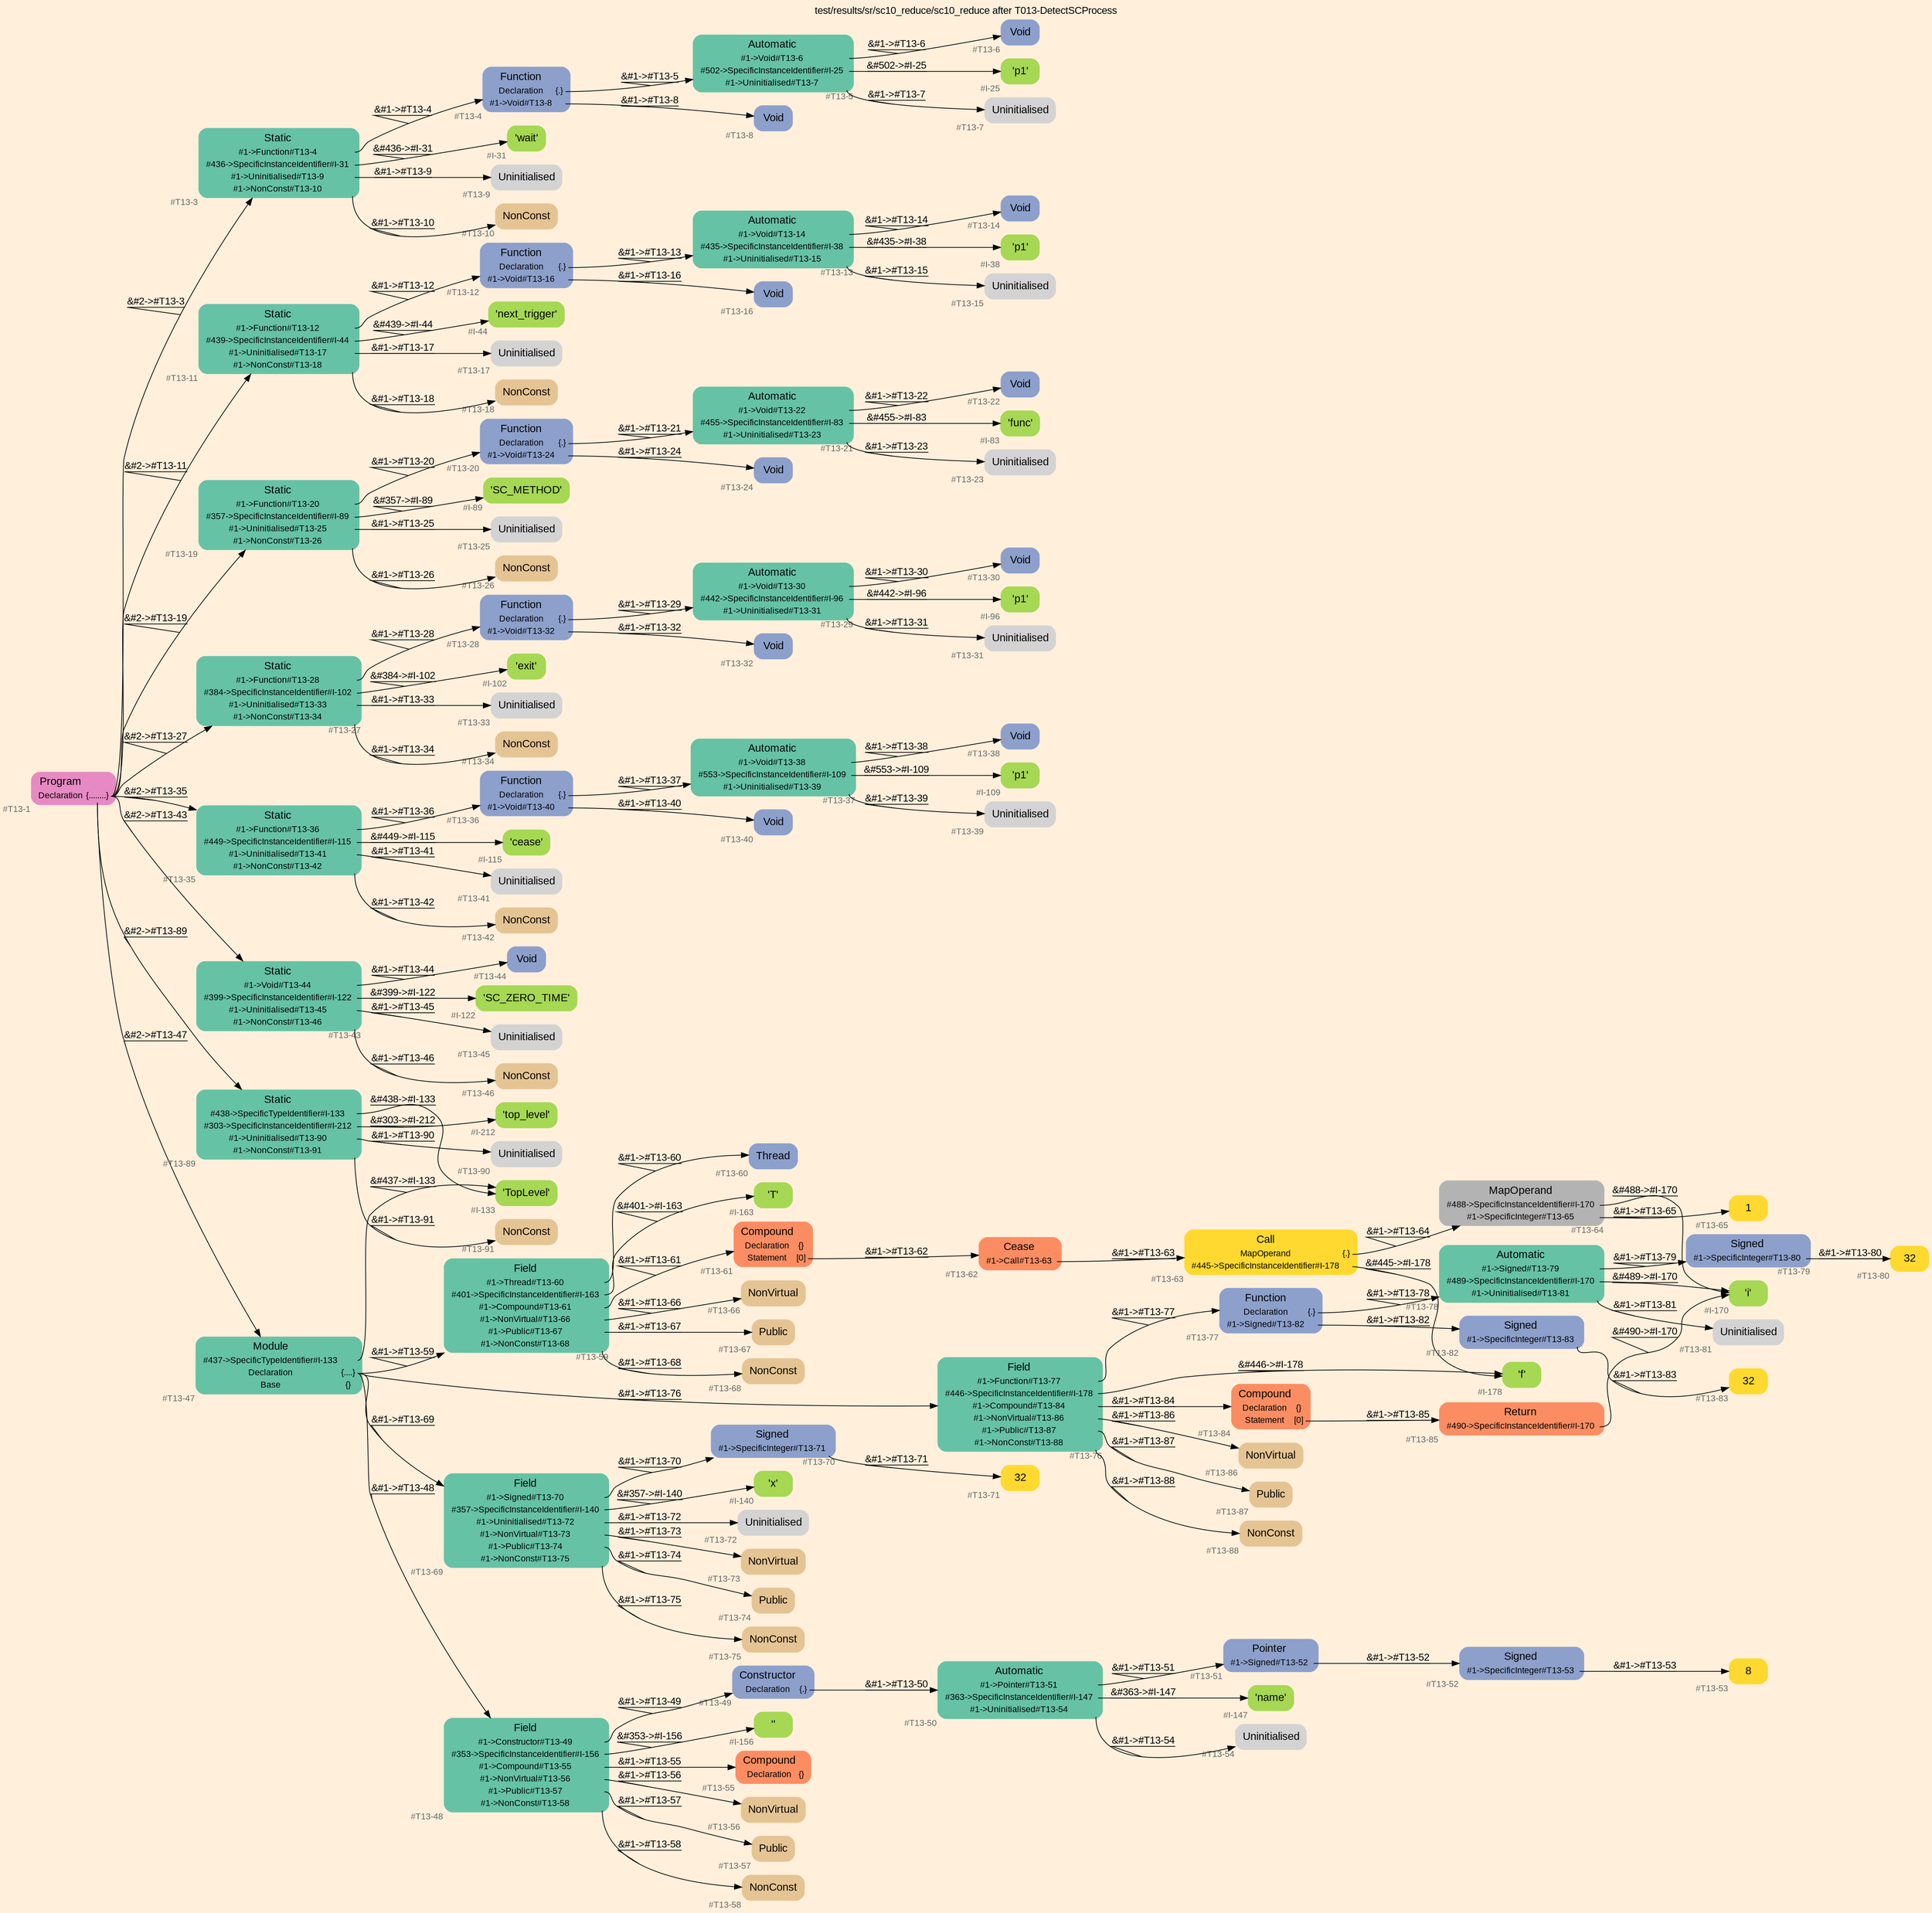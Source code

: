 digraph "test/results/sr/sc10_reduce/sc10_reduce after T013-DetectSCProcess" {
label = "test/results/sr/sc10_reduce/sc10_reduce after T013-DetectSCProcess"
labelloc = t
graph [
    rankdir = "LR"
    ranksep = 0.3
    bgcolor = antiquewhite1
    color = black
    fontcolor = black
    fontname = "Arial"
];
node [
    fontname = "Arial"
];
edge [
    fontname = "Arial"
];

// -------------------- node figure --------------------
// -------- block #T13-1 ----------
"#T13-1" [
    fillcolor = "/set28/4"
    xlabel = "#T13-1"
    fontsize = "12"
    fontcolor = grey40
    shape = "plaintext"
    label = <<TABLE BORDER="0" CELLBORDER="0" CELLSPACING="0">
     <TR><TD><FONT COLOR="black" POINT-SIZE="15">Program</FONT></TD></TR>
     <TR><TD><FONT COLOR="black" POINT-SIZE="12">Declaration</FONT></TD><TD PORT="port0"><FONT COLOR="black" POINT-SIZE="12">{........}</FONT></TD></TR>
    </TABLE>>
    style = "rounded,filled"
];

// -------- block #T13-3 ----------
"#T13-3" [
    fillcolor = "/set28/1"
    xlabel = "#T13-3"
    fontsize = "12"
    fontcolor = grey40
    shape = "plaintext"
    label = <<TABLE BORDER="0" CELLBORDER="0" CELLSPACING="0">
     <TR><TD><FONT COLOR="black" POINT-SIZE="15">Static</FONT></TD></TR>
     <TR><TD><FONT COLOR="black" POINT-SIZE="12">#1-&gt;Function#T13-4</FONT></TD><TD PORT="port0"></TD></TR>
     <TR><TD><FONT COLOR="black" POINT-SIZE="12">#436-&gt;SpecificInstanceIdentifier#I-31</FONT></TD><TD PORT="port1"></TD></TR>
     <TR><TD><FONT COLOR="black" POINT-SIZE="12">#1-&gt;Uninitialised#T13-9</FONT></TD><TD PORT="port2"></TD></TR>
     <TR><TD><FONT COLOR="black" POINT-SIZE="12">#1-&gt;NonConst#T13-10</FONT></TD><TD PORT="port3"></TD></TR>
    </TABLE>>
    style = "rounded,filled"
];

// -------- block #T13-4 ----------
"#T13-4" [
    fillcolor = "/set28/3"
    xlabel = "#T13-4"
    fontsize = "12"
    fontcolor = grey40
    shape = "plaintext"
    label = <<TABLE BORDER="0" CELLBORDER="0" CELLSPACING="0">
     <TR><TD><FONT COLOR="black" POINT-SIZE="15">Function</FONT></TD></TR>
     <TR><TD><FONT COLOR="black" POINT-SIZE="12">Declaration</FONT></TD><TD PORT="port0"><FONT COLOR="black" POINT-SIZE="12">{.}</FONT></TD></TR>
     <TR><TD><FONT COLOR="black" POINT-SIZE="12">#1-&gt;Void#T13-8</FONT></TD><TD PORT="port1"></TD></TR>
    </TABLE>>
    style = "rounded,filled"
];

// -------- block #T13-5 ----------
"#T13-5" [
    fillcolor = "/set28/1"
    xlabel = "#T13-5"
    fontsize = "12"
    fontcolor = grey40
    shape = "plaintext"
    label = <<TABLE BORDER="0" CELLBORDER="0" CELLSPACING="0">
     <TR><TD><FONT COLOR="black" POINT-SIZE="15">Automatic</FONT></TD></TR>
     <TR><TD><FONT COLOR="black" POINT-SIZE="12">#1-&gt;Void#T13-6</FONT></TD><TD PORT="port0"></TD></TR>
     <TR><TD><FONT COLOR="black" POINT-SIZE="12">#502-&gt;SpecificInstanceIdentifier#I-25</FONT></TD><TD PORT="port1"></TD></TR>
     <TR><TD><FONT COLOR="black" POINT-SIZE="12">#1-&gt;Uninitialised#T13-7</FONT></TD><TD PORT="port2"></TD></TR>
    </TABLE>>
    style = "rounded,filled"
];

// -------- block #T13-6 ----------
"#T13-6" [
    fillcolor = "/set28/3"
    xlabel = "#T13-6"
    fontsize = "12"
    fontcolor = grey40
    shape = "plaintext"
    label = <<TABLE BORDER="0" CELLBORDER="0" CELLSPACING="0">
     <TR><TD><FONT COLOR="black" POINT-SIZE="15">Void</FONT></TD></TR>
    </TABLE>>
    style = "rounded,filled"
];

// -------- block #I-25 ----------
"#I-25" [
    fillcolor = "/set28/5"
    xlabel = "#I-25"
    fontsize = "12"
    fontcolor = grey40
    shape = "plaintext"
    label = <<TABLE BORDER="0" CELLBORDER="0" CELLSPACING="0">
     <TR><TD><FONT COLOR="black" POINT-SIZE="15">'p1'</FONT></TD></TR>
    </TABLE>>
    style = "rounded,filled"
];

// -------- block #T13-7 ----------
"#T13-7" [
    xlabel = "#T13-7"
    fontsize = "12"
    fontcolor = grey40
    shape = "plaintext"
    label = <<TABLE BORDER="0" CELLBORDER="0" CELLSPACING="0">
     <TR><TD><FONT COLOR="black" POINT-SIZE="15">Uninitialised</FONT></TD></TR>
    </TABLE>>
    style = "rounded,filled"
];

// -------- block #T13-8 ----------
"#T13-8" [
    fillcolor = "/set28/3"
    xlabel = "#T13-8"
    fontsize = "12"
    fontcolor = grey40
    shape = "plaintext"
    label = <<TABLE BORDER="0" CELLBORDER="0" CELLSPACING="0">
     <TR><TD><FONT COLOR="black" POINT-SIZE="15">Void</FONT></TD></TR>
    </TABLE>>
    style = "rounded,filled"
];

// -------- block #I-31 ----------
"#I-31" [
    fillcolor = "/set28/5"
    xlabel = "#I-31"
    fontsize = "12"
    fontcolor = grey40
    shape = "plaintext"
    label = <<TABLE BORDER="0" CELLBORDER="0" CELLSPACING="0">
     <TR><TD><FONT COLOR="black" POINT-SIZE="15">'wait'</FONT></TD></TR>
    </TABLE>>
    style = "rounded,filled"
];

// -------- block #T13-9 ----------
"#T13-9" [
    xlabel = "#T13-9"
    fontsize = "12"
    fontcolor = grey40
    shape = "plaintext"
    label = <<TABLE BORDER="0" CELLBORDER="0" CELLSPACING="0">
     <TR><TD><FONT COLOR="black" POINT-SIZE="15">Uninitialised</FONT></TD></TR>
    </TABLE>>
    style = "rounded,filled"
];

// -------- block #T13-10 ----------
"#T13-10" [
    fillcolor = "/set28/7"
    xlabel = "#T13-10"
    fontsize = "12"
    fontcolor = grey40
    shape = "plaintext"
    label = <<TABLE BORDER="0" CELLBORDER="0" CELLSPACING="0">
     <TR><TD><FONT COLOR="black" POINT-SIZE="15">NonConst</FONT></TD></TR>
    </TABLE>>
    style = "rounded,filled"
];

// -------- block #T13-11 ----------
"#T13-11" [
    fillcolor = "/set28/1"
    xlabel = "#T13-11"
    fontsize = "12"
    fontcolor = grey40
    shape = "plaintext"
    label = <<TABLE BORDER="0" CELLBORDER="0" CELLSPACING="0">
     <TR><TD><FONT COLOR="black" POINT-SIZE="15">Static</FONT></TD></TR>
     <TR><TD><FONT COLOR="black" POINT-SIZE="12">#1-&gt;Function#T13-12</FONT></TD><TD PORT="port0"></TD></TR>
     <TR><TD><FONT COLOR="black" POINT-SIZE="12">#439-&gt;SpecificInstanceIdentifier#I-44</FONT></TD><TD PORT="port1"></TD></TR>
     <TR><TD><FONT COLOR="black" POINT-SIZE="12">#1-&gt;Uninitialised#T13-17</FONT></TD><TD PORT="port2"></TD></TR>
     <TR><TD><FONT COLOR="black" POINT-SIZE="12">#1-&gt;NonConst#T13-18</FONT></TD><TD PORT="port3"></TD></TR>
    </TABLE>>
    style = "rounded,filled"
];

// -------- block #T13-12 ----------
"#T13-12" [
    fillcolor = "/set28/3"
    xlabel = "#T13-12"
    fontsize = "12"
    fontcolor = grey40
    shape = "plaintext"
    label = <<TABLE BORDER="0" CELLBORDER="0" CELLSPACING="0">
     <TR><TD><FONT COLOR="black" POINT-SIZE="15">Function</FONT></TD></TR>
     <TR><TD><FONT COLOR="black" POINT-SIZE="12">Declaration</FONT></TD><TD PORT="port0"><FONT COLOR="black" POINT-SIZE="12">{.}</FONT></TD></TR>
     <TR><TD><FONT COLOR="black" POINT-SIZE="12">#1-&gt;Void#T13-16</FONT></TD><TD PORT="port1"></TD></TR>
    </TABLE>>
    style = "rounded,filled"
];

// -------- block #T13-13 ----------
"#T13-13" [
    fillcolor = "/set28/1"
    xlabel = "#T13-13"
    fontsize = "12"
    fontcolor = grey40
    shape = "plaintext"
    label = <<TABLE BORDER="0" CELLBORDER="0" CELLSPACING="0">
     <TR><TD><FONT COLOR="black" POINT-SIZE="15">Automatic</FONT></TD></TR>
     <TR><TD><FONT COLOR="black" POINT-SIZE="12">#1-&gt;Void#T13-14</FONT></TD><TD PORT="port0"></TD></TR>
     <TR><TD><FONT COLOR="black" POINT-SIZE="12">#435-&gt;SpecificInstanceIdentifier#I-38</FONT></TD><TD PORT="port1"></TD></TR>
     <TR><TD><FONT COLOR="black" POINT-SIZE="12">#1-&gt;Uninitialised#T13-15</FONT></TD><TD PORT="port2"></TD></TR>
    </TABLE>>
    style = "rounded,filled"
];

// -------- block #T13-14 ----------
"#T13-14" [
    fillcolor = "/set28/3"
    xlabel = "#T13-14"
    fontsize = "12"
    fontcolor = grey40
    shape = "plaintext"
    label = <<TABLE BORDER="0" CELLBORDER="0" CELLSPACING="0">
     <TR><TD><FONT COLOR="black" POINT-SIZE="15">Void</FONT></TD></TR>
    </TABLE>>
    style = "rounded,filled"
];

// -------- block #I-38 ----------
"#I-38" [
    fillcolor = "/set28/5"
    xlabel = "#I-38"
    fontsize = "12"
    fontcolor = grey40
    shape = "plaintext"
    label = <<TABLE BORDER="0" CELLBORDER="0" CELLSPACING="0">
     <TR><TD><FONT COLOR="black" POINT-SIZE="15">'p1'</FONT></TD></TR>
    </TABLE>>
    style = "rounded,filled"
];

// -------- block #T13-15 ----------
"#T13-15" [
    xlabel = "#T13-15"
    fontsize = "12"
    fontcolor = grey40
    shape = "plaintext"
    label = <<TABLE BORDER="0" CELLBORDER="0" CELLSPACING="0">
     <TR><TD><FONT COLOR="black" POINT-SIZE="15">Uninitialised</FONT></TD></TR>
    </TABLE>>
    style = "rounded,filled"
];

// -------- block #T13-16 ----------
"#T13-16" [
    fillcolor = "/set28/3"
    xlabel = "#T13-16"
    fontsize = "12"
    fontcolor = grey40
    shape = "plaintext"
    label = <<TABLE BORDER="0" CELLBORDER="0" CELLSPACING="0">
     <TR><TD><FONT COLOR="black" POINT-SIZE="15">Void</FONT></TD></TR>
    </TABLE>>
    style = "rounded,filled"
];

// -------- block #I-44 ----------
"#I-44" [
    fillcolor = "/set28/5"
    xlabel = "#I-44"
    fontsize = "12"
    fontcolor = grey40
    shape = "plaintext"
    label = <<TABLE BORDER="0" CELLBORDER="0" CELLSPACING="0">
     <TR><TD><FONT COLOR="black" POINT-SIZE="15">'next_trigger'</FONT></TD></TR>
    </TABLE>>
    style = "rounded,filled"
];

// -------- block #T13-17 ----------
"#T13-17" [
    xlabel = "#T13-17"
    fontsize = "12"
    fontcolor = grey40
    shape = "plaintext"
    label = <<TABLE BORDER="0" CELLBORDER="0" CELLSPACING="0">
     <TR><TD><FONT COLOR="black" POINT-SIZE="15">Uninitialised</FONT></TD></TR>
    </TABLE>>
    style = "rounded,filled"
];

// -------- block #T13-18 ----------
"#T13-18" [
    fillcolor = "/set28/7"
    xlabel = "#T13-18"
    fontsize = "12"
    fontcolor = grey40
    shape = "plaintext"
    label = <<TABLE BORDER="0" CELLBORDER="0" CELLSPACING="0">
     <TR><TD><FONT COLOR="black" POINT-SIZE="15">NonConst</FONT></TD></TR>
    </TABLE>>
    style = "rounded,filled"
];

// -------- block #T13-19 ----------
"#T13-19" [
    fillcolor = "/set28/1"
    xlabel = "#T13-19"
    fontsize = "12"
    fontcolor = grey40
    shape = "plaintext"
    label = <<TABLE BORDER="0" CELLBORDER="0" CELLSPACING="0">
     <TR><TD><FONT COLOR="black" POINT-SIZE="15">Static</FONT></TD></TR>
     <TR><TD><FONT COLOR="black" POINT-SIZE="12">#1-&gt;Function#T13-20</FONT></TD><TD PORT="port0"></TD></TR>
     <TR><TD><FONT COLOR="black" POINT-SIZE="12">#357-&gt;SpecificInstanceIdentifier#I-89</FONT></TD><TD PORT="port1"></TD></TR>
     <TR><TD><FONT COLOR="black" POINT-SIZE="12">#1-&gt;Uninitialised#T13-25</FONT></TD><TD PORT="port2"></TD></TR>
     <TR><TD><FONT COLOR="black" POINT-SIZE="12">#1-&gt;NonConst#T13-26</FONT></TD><TD PORT="port3"></TD></TR>
    </TABLE>>
    style = "rounded,filled"
];

// -------- block #T13-20 ----------
"#T13-20" [
    fillcolor = "/set28/3"
    xlabel = "#T13-20"
    fontsize = "12"
    fontcolor = grey40
    shape = "plaintext"
    label = <<TABLE BORDER="0" CELLBORDER="0" CELLSPACING="0">
     <TR><TD><FONT COLOR="black" POINT-SIZE="15">Function</FONT></TD></TR>
     <TR><TD><FONT COLOR="black" POINT-SIZE="12">Declaration</FONT></TD><TD PORT="port0"><FONT COLOR="black" POINT-SIZE="12">{.}</FONT></TD></TR>
     <TR><TD><FONT COLOR="black" POINT-SIZE="12">#1-&gt;Void#T13-24</FONT></TD><TD PORT="port1"></TD></TR>
    </TABLE>>
    style = "rounded,filled"
];

// -------- block #T13-21 ----------
"#T13-21" [
    fillcolor = "/set28/1"
    xlabel = "#T13-21"
    fontsize = "12"
    fontcolor = grey40
    shape = "plaintext"
    label = <<TABLE BORDER="0" CELLBORDER="0" CELLSPACING="0">
     <TR><TD><FONT COLOR="black" POINT-SIZE="15">Automatic</FONT></TD></TR>
     <TR><TD><FONT COLOR="black" POINT-SIZE="12">#1-&gt;Void#T13-22</FONT></TD><TD PORT="port0"></TD></TR>
     <TR><TD><FONT COLOR="black" POINT-SIZE="12">#455-&gt;SpecificInstanceIdentifier#I-83</FONT></TD><TD PORT="port1"></TD></TR>
     <TR><TD><FONT COLOR="black" POINT-SIZE="12">#1-&gt;Uninitialised#T13-23</FONT></TD><TD PORT="port2"></TD></TR>
    </TABLE>>
    style = "rounded,filled"
];

// -------- block #T13-22 ----------
"#T13-22" [
    fillcolor = "/set28/3"
    xlabel = "#T13-22"
    fontsize = "12"
    fontcolor = grey40
    shape = "plaintext"
    label = <<TABLE BORDER="0" CELLBORDER="0" CELLSPACING="0">
     <TR><TD><FONT COLOR="black" POINT-SIZE="15">Void</FONT></TD></TR>
    </TABLE>>
    style = "rounded,filled"
];

// -------- block #I-83 ----------
"#I-83" [
    fillcolor = "/set28/5"
    xlabel = "#I-83"
    fontsize = "12"
    fontcolor = grey40
    shape = "plaintext"
    label = <<TABLE BORDER="0" CELLBORDER="0" CELLSPACING="0">
     <TR><TD><FONT COLOR="black" POINT-SIZE="15">'func'</FONT></TD></TR>
    </TABLE>>
    style = "rounded,filled"
];

// -------- block #T13-23 ----------
"#T13-23" [
    xlabel = "#T13-23"
    fontsize = "12"
    fontcolor = grey40
    shape = "plaintext"
    label = <<TABLE BORDER="0" CELLBORDER="0" CELLSPACING="0">
     <TR><TD><FONT COLOR="black" POINT-SIZE="15">Uninitialised</FONT></TD></TR>
    </TABLE>>
    style = "rounded,filled"
];

// -------- block #T13-24 ----------
"#T13-24" [
    fillcolor = "/set28/3"
    xlabel = "#T13-24"
    fontsize = "12"
    fontcolor = grey40
    shape = "plaintext"
    label = <<TABLE BORDER="0" CELLBORDER="0" CELLSPACING="0">
     <TR><TD><FONT COLOR="black" POINT-SIZE="15">Void</FONT></TD></TR>
    </TABLE>>
    style = "rounded,filled"
];

// -------- block #I-89 ----------
"#I-89" [
    fillcolor = "/set28/5"
    xlabel = "#I-89"
    fontsize = "12"
    fontcolor = grey40
    shape = "plaintext"
    label = <<TABLE BORDER="0" CELLBORDER="0" CELLSPACING="0">
     <TR><TD><FONT COLOR="black" POINT-SIZE="15">'SC_METHOD'</FONT></TD></TR>
    </TABLE>>
    style = "rounded,filled"
];

// -------- block #T13-25 ----------
"#T13-25" [
    xlabel = "#T13-25"
    fontsize = "12"
    fontcolor = grey40
    shape = "plaintext"
    label = <<TABLE BORDER="0" CELLBORDER="0" CELLSPACING="0">
     <TR><TD><FONT COLOR="black" POINT-SIZE="15">Uninitialised</FONT></TD></TR>
    </TABLE>>
    style = "rounded,filled"
];

// -------- block #T13-26 ----------
"#T13-26" [
    fillcolor = "/set28/7"
    xlabel = "#T13-26"
    fontsize = "12"
    fontcolor = grey40
    shape = "plaintext"
    label = <<TABLE BORDER="0" CELLBORDER="0" CELLSPACING="0">
     <TR><TD><FONT COLOR="black" POINT-SIZE="15">NonConst</FONT></TD></TR>
    </TABLE>>
    style = "rounded,filled"
];

// -------- block #T13-27 ----------
"#T13-27" [
    fillcolor = "/set28/1"
    xlabel = "#T13-27"
    fontsize = "12"
    fontcolor = grey40
    shape = "plaintext"
    label = <<TABLE BORDER="0" CELLBORDER="0" CELLSPACING="0">
     <TR><TD><FONT COLOR="black" POINT-SIZE="15">Static</FONT></TD></TR>
     <TR><TD><FONT COLOR="black" POINT-SIZE="12">#1-&gt;Function#T13-28</FONT></TD><TD PORT="port0"></TD></TR>
     <TR><TD><FONT COLOR="black" POINT-SIZE="12">#384-&gt;SpecificInstanceIdentifier#I-102</FONT></TD><TD PORT="port1"></TD></TR>
     <TR><TD><FONT COLOR="black" POINT-SIZE="12">#1-&gt;Uninitialised#T13-33</FONT></TD><TD PORT="port2"></TD></TR>
     <TR><TD><FONT COLOR="black" POINT-SIZE="12">#1-&gt;NonConst#T13-34</FONT></TD><TD PORT="port3"></TD></TR>
    </TABLE>>
    style = "rounded,filled"
];

// -------- block #T13-28 ----------
"#T13-28" [
    fillcolor = "/set28/3"
    xlabel = "#T13-28"
    fontsize = "12"
    fontcolor = grey40
    shape = "plaintext"
    label = <<TABLE BORDER="0" CELLBORDER="0" CELLSPACING="0">
     <TR><TD><FONT COLOR="black" POINT-SIZE="15">Function</FONT></TD></TR>
     <TR><TD><FONT COLOR="black" POINT-SIZE="12">Declaration</FONT></TD><TD PORT="port0"><FONT COLOR="black" POINT-SIZE="12">{.}</FONT></TD></TR>
     <TR><TD><FONT COLOR="black" POINT-SIZE="12">#1-&gt;Void#T13-32</FONT></TD><TD PORT="port1"></TD></TR>
    </TABLE>>
    style = "rounded,filled"
];

// -------- block #T13-29 ----------
"#T13-29" [
    fillcolor = "/set28/1"
    xlabel = "#T13-29"
    fontsize = "12"
    fontcolor = grey40
    shape = "plaintext"
    label = <<TABLE BORDER="0" CELLBORDER="0" CELLSPACING="0">
     <TR><TD><FONT COLOR="black" POINT-SIZE="15">Automatic</FONT></TD></TR>
     <TR><TD><FONT COLOR="black" POINT-SIZE="12">#1-&gt;Void#T13-30</FONT></TD><TD PORT="port0"></TD></TR>
     <TR><TD><FONT COLOR="black" POINT-SIZE="12">#442-&gt;SpecificInstanceIdentifier#I-96</FONT></TD><TD PORT="port1"></TD></TR>
     <TR><TD><FONT COLOR="black" POINT-SIZE="12">#1-&gt;Uninitialised#T13-31</FONT></TD><TD PORT="port2"></TD></TR>
    </TABLE>>
    style = "rounded,filled"
];

// -------- block #T13-30 ----------
"#T13-30" [
    fillcolor = "/set28/3"
    xlabel = "#T13-30"
    fontsize = "12"
    fontcolor = grey40
    shape = "plaintext"
    label = <<TABLE BORDER="0" CELLBORDER="0" CELLSPACING="0">
     <TR><TD><FONT COLOR="black" POINT-SIZE="15">Void</FONT></TD></TR>
    </TABLE>>
    style = "rounded,filled"
];

// -------- block #I-96 ----------
"#I-96" [
    fillcolor = "/set28/5"
    xlabel = "#I-96"
    fontsize = "12"
    fontcolor = grey40
    shape = "plaintext"
    label = <<TABLE BORDER="0" CELLBORDER="0" CELLSPACING="0">
     <TR><TD><FONT COLOR="black" POINT-SIZE="15">'p1'</FONT></TD></TR>
    </TABLE>>
    style = "rounded,filled"
];

// -------- block #T13-31 ----------
"#T13-31" [
    xlabel = "#T13-31"
    fontsize = "12"
    fontcolor = grey40
    shape = "plaintext"
    label = <<TABLE BORDER="0" CELLBORDER="0" CELLSPACING="0">
     <TR><TD><FONT COLOR="black" POINT-SIZE="15">Uninitialised</FONT></TD></TR>
    </TABLE>>
    style = "rounded,filled"
];

// -------- block #T13-32 ----------
"#T13-32" [
    fillcolor = "/set28/3"
    xlabel = "#T13-32"
    fontsize = "12"
    fontcolor = grey40
    shape = "plaintext"
    label = <<TABLE BORDER="0" CELLBORDER="0" CELLSPACING="0">
     <TR><TD><FONT COLOR="black" POINT-SIZE="15">Void</FONT></TD></TR>
    </TABLE>>
    style = "rounded,filled"
];

// -------- block #I-102 ----------
"#I-102" [
    fillcolor = "/set28/5"
    xlabel = "#I-102"
    fontsize = "12"
    fontcolor = grey40
    shape = "plaintext"
    label = <<TABLE BORDER="0" CELLBORDER="0" CELLSPACING="0">
     <TR><TD><FONT COLOR="black" POINT-SIZE="15">'exit'</FONT></TD></TR>
    </TABLE>>
    style = "rounded,filled"
];

// -------- block #T13-33 ----------
"#T13-33" [
    xlabel = "#T13-33"
    fontsize = "12"
    fontcolor = grey40
    shape = "plaintext"
    label = <<TABLE BORDER="0" CELLBORDER="0" CELLSPACING="0">
     <TR><TD><FONT COLOR="black" POINT-SIZE="15">Uninitialised</FONT></TD></TR>
    </TABLE>>
    style = "rounded,filled"
];

// -------- block #T13-34 ----------
"#T13-34" [
    fillcolor = "/set28/7"
    xlabel = "#T13-34"
    fontsize = "12"
    fontcolor = grey40
    shape = "plaintext"
    label = <<TABLE BORDER="0" CELLBORDER="0" CELLSPACING="0">
     <TR><TD><FONT COLOR="black" POINT-SIZE="15">NonConst</FONT></TD></TR>
    </TABLE>>
    style = "rounded,filled"
];

// -------- block #T13-35 ----------
"#T13-35" [
    fillcolor = "/set28/1"
    xlabel = "#T13-35"
    fontsize = "12"
    fontcolor = grey40
    shape = "plaintext"
    label = <<TABLE BORDER="0" CELLBORDER="0" CELLSPACING="0">
     <TR><TD><FONT COLOR="black" POINT-SIZE="15">Static</FONT></TD></TR>
     <TR><TD><FONT COLOR="black" POINT-SIZE="12">#1-&gt;Function#T13-36</FONT></TD><TD PORT="port0"></TD></TR>
     <TR><TD><FONT COLOR="black" POINT-SIZE="12">#449-&gt;SpecificInstanceIdentifier#I-115</FONT></TD><TD PORT="port1"></TD></TR>
     <TR><TD><FONT COLOR="black" POINT-SIZE="12">#1-&gt;Uninitialised#T13-41</FONT></TD><TD PORT="port2"></TD></TR>
     <TR><TD><FONT COLOR="black" POINT-SIZE="12">#1-&gt;NonConst#T13-42</FONT></TD><TD PORT="port3"></TD></TR>
    </TABLE>>
    style = "rounded,filled"
];

// -------- block #T13-36 ----------
"#T13-36" [
    fillcolor = "/set28/3"
    xlabel = "#T13-36"
    fontsize = "12"
    fontcolor = grey40
    shape = "plaintext"
    label = <<TABLE BORDER="0" CELLBORDER="0" CELLSPACING="0">
     <TR><TD><FONT COLOR="black" POINT-SIZE="15">Function</FONT></TD></TR>
     <TR><TD><FONT COLOR="black" POINT-SIZE="12">Declaration</FONT></TD><TD PORT="port0"><FONT COLOR="black" POINT-SIZE="12">{.}</FONT></TD></TR>
     <TR><TD><FONT COLOR="black" POINT-SIZE="12">#1-&gt;Void#T13-40</FONT></TD><TD PORT="port1"></TD></TR>
    </TABLE>>
    style = "rounded,filled"
];

// -------- block #T13-37 ----------
"#T13-37" [
    fillcolor = "/set28/1"
    xlabel = "#T13-37"
    fontsize = "12"
    fontcolor = grey40
    shape = "plaintext"
    label = <<TABLE BORDER="0" CELLBORDER="0" CELLSPACING="0">
     <TR><TD><FONT COLOR="black" POINT-SIZE="15">Automatic</FONT></TD></TR>
     <TR><TD><FONT COLOR="black" POINT-SIZE="12">#1-&gt;Void#T13-38</FONT></TD><TD PORT="port0"></TD></TR>
     <TR><TD><FONT COLOR="black" POINT-SIZE="12">#553-&gt;SpecificInstanceIdentifier#I-109</FONT></TD><TD PORT="port1"></TD></TR>
     <TR><TD><FONT COLOR="black" POINT-SIZE="12">#1-&gt;Uninitialised#T13-39</FONT></TD><TD PORT="port2"></TD></TR>
    </TABLE>>
    style = "rounded,filled"
];

// -------- block #T13-38 ----------
"#T13-38" [
    fillcolor = "/set28/3"
    xlabel = "#T13-38"
    fontsize = "12"
    fontcolor = grey40
    shape = "plaintext"
    label = <<TABLE BORDER="0" CELLBORDER="0" CELLSPACING="0">
     <TR><TD><FONT COLOR="black" POINT-SIZE="15">Void</FONT></TD></TR>
    </TABLE>>
    style = "rounded,filled"
];

// -------- block #I-109 ----------
"#I-109" [
    fillcolor = "/set28/5"
    xlabel = "#I-109"
    fontsize = "12"
    fontcolor = grey40
    shape = "plaintext"
    label = <<TABLE BORDER="0" CELLBORDER="0" CELLSPACING="0">
     <TR><TD><FONT COLOR="black" POINT-SIZE="15">'p1'</FONT></TD></TR>
    </TABLE>>
    style = "rounded,filled"
];

// -------- block #T13-39 ----------
"#T13-39" [
    xlabel = "#T13-39"
    fontsize = "12"
    fontcolor = grey40
    shape = "plaintext"
    label = <<TABLE BORDER="0" CELLBORDER="0" CELLSPACING="0">
     <TR><TD><FONT COLOR="black" POINT-SIZE="15">Uninitialised</FONT></TD></TR>
    </TABLE>>
    style = "rounded,filled"
];

// -------- block #T13-40 ----------
"#T13-40" [
    fillcolor = "/set28/3"
    xlabel = "#T13-40"
    fontsize = "12"
    fontcolor = grey40
    shape = "plaintext"
    label = <<TABLE BORDER="0" CELLBORDER="0" CELLSPACING="0">
     <TR><TD><FONT COLOR="black" POINT-SIZE="15">Void</FONT></TD></TR>
    </TABLE>>
    style = "rounded,filled"
];

// -------- block #I-115 ----------
"#I-115" [
    fillcolor = "/set28/5"
    xlabel = "#I-115"
    fontsize = "12"
    fontcolor = grey40
    shape = "plaintext"
    label = <<TABLE BORDER="0" CELLBORDER="0" CELLSPACING="0">
     <TR><TD><FONT COLOR="black" POINT-SIZE="15">'cease'</FONT></TD></TR>
    </TABLE>>
    style = "rounded,filled"
];

// -------- block #T13-41 ----------
"#T13-41" [
    xlabel = "#T13-41"
    fontsize = "12"
    fontcolor = grey40
    shape = "plaintext"
    label = <<TABLE BORDER="0" CELLBORDER="0" CELLSPACING="0">
     <TR><TD><FONT COLOR="black" POINT-SIZE="15">Uninitialised</FONT></TD></TR>
    </TABLE>>
    style = "rounded,filled"
];

// -------- block #T13-42 ----------
"#T13-42" [
    fillcolor = "/set28/7"
    xlabel = "#T13-42"
    fontsize = "12"
    fontcolor = grey40
    shape = "plaintext"
    label = <<TABLE BORDER="0" CELLBORDER="0" CELLSPACING="0">
     <TR><TD><FONT COLOR="black" POINT-SIZE="15">NonConst</FONT></TD></TR>
    </TABLE>>
    style = "rounded,filled"
];

// -------- block #T13-43 ----------
"#T13-43" [
    fillcolor = "/set28/1"
    xlabel = "#T13-43"
    fontsize = "12"
    fontcolor = grey40
    shape = "plaintext"
    label = <<TABLE BORDER="0" CELLBORDER="0" CELLSPACING="0">
     <TR><TD><FONT COLOR="black" POINT-SIZE="15">Static</FONT></TD></TR>
     <TR><TD><FONT COLOR="black" POINT-SIZE="12">#1-&gt;Void#T13-44</FONT></TD><TD PORT="port0"></TD></TR>
     <TR><TD><FONT COLOR="black" POINT-SIZE="12">#399-&gt;SpecificInstanceIdentifier#I-122</FONT></TD><TD PORT="port1"></TD></TR>
     <TR><TD><FONT COLOR="black" POINT-SIZE="12">#1-&gt;Uninitialised#T13-45</FONT></TD><TD PORT="port2"></TD></TR>
     <TR><TD><FONT COLOR="black" POINT-SIZE="12">#1-&gt;NonConst#T13-46</FONT></TD><TD PORT="port3"></TD></TR>
    </TABLE>>
    style = "rounded,filled"
];

// -------- block #T13-44 ----------
"#T13-44" [
    fillcolor = "/set28/3"
    xlabel = "#T13-44"
    fontsize = "12"
    fontcolor = grey40
    shape = "plaintext"
    label = <<TABLE BORDER="0" CELLBORDER="0" CELLSPACING="0">
     <TR><TD><FONT COLOR="black" POINT-SIZE="15">Void</FONT></TD></TR>
    </TABLE>>
    style = "rounded,filled"
];

// -------- block #I-122 ----------
"#I-122" [
    fillcolor = "/set28/5"
    xlabel = "#I-122"
    fontsize = "12"
    fontcolor = grey40
    shape = "plaintext"
    label = <<TABLE BORDER="0" CELLBORDER="0" CELLSPACING="0">
     <TR><TD><FONT COLOR="black" POINT-SIZE="15">'SC_ZERO_TIME'</FONT></TD></TR>
    </TABLE>>
    style = "rounded,filled"
];

// -------- block #T13-45 ----------
"#T13-45" [
    xlabel = "#T13-45"
    fontsize = "12"
    fontcolor = grey40
    shape = "plaintext"
    label = <<TABLE BORDER="0" CELLBORDER="0" CELLSPACING="0">
     <TR><TD><FONT COLOR="black" POINT-SIZE="15">Uninitialised</FONT></TD></TR>
    </TABLE>>
    style = "rounded,filled"
];

// -------- block #T13-46 ----------
"#T13-46" [
    fillcolor = "/set28/7"
    xlabel = "#T13-46"
    fontsize = "12"
    fontcolor = grey40
    shape = "plaintext"
    label = <<TABLE BORDER="0" CELLBORDER="0" CELLSPACING="0">
     <TR><TD><FONT COLOR="black" POINT-SIZE="15">NonConst</FONT></TD></TR>
    </TABLE>>
    style = "rounded,filled"
];

// -------- block #T13-47 ----------
"#T13-47" [
    fillcolor = "/set28/1"
    xlabel = "#T13-47"
    fontsize = "12"
    fontcolor = grey40
    shape = "plaintext"
    label = <<TABLE BORDER="0" CELLBORDER="0" CELLSPACING="0">
     <TR><TD><FONT COLOR="black" POINT-SIZE="15">Module</FONT></TD></TR>
     <TR><TD><FONT COLOR="black" POINT-SIZE="12">#437-&gt;SpecificTypeIdentifier#I-133</FONT></TD><TD PORT="port0"></TD></TR>
     <TR><TD><FONT COLOR="black" POINT-SIZE="12">Declaration</FONT></TD><TD PORT="port1"><FONT COLOR="black" POINT-SIZE="12">{....}</FONT></TD></TR>
     <TR><TD><FONT COLOR="black" POINT-SIZE="12">Base</FONT></TD><TD PORT="port2"><FONT COLOR="black" POINT-SIZE="12">{}</FONT></TD></TR>
    </TABLE>>
    style = "rounded,filled"
];

// -------- block #I-133 ----------
"#I-133" [
    fillcolor = "/set28/5"
    xlabel = "#I-133"
    fontsize = "12"
    fontcolor = grey40
    shape = "plaintext"
    label = <<TABLE BORDER="0" CELLBORDER="0" CELLSPACING="0">
     <TR><TD><FONT COLOR="black" POINT-SIZE="15">'TopLevel'</FONT></TD></TR>
    </TABLE>>
    style = "rounded,filled"
];

// -------- block #T13-48 ----------
"#T13-48" [
    fillcolor = "/set28/1"
    xlabel = "#T13-48"
    fontsize = "12"
    fontcolor = grey40
    shape = "plaintext"
    label = <<TABLE BORDER="0" CELLBORDER="0" CELLSPACING="0">
     <TR><TD><FONT COLOR="black" POINT-SIZE="15">Field</FONT></TD></TR>
     <TR><TD><FONT COLOR="black" POINT-SIZE="12">#1-&gt;Constructor#T13-49</FONT></TD><TD PORT="port0"></TD></TR>
     <TR><TD><FONT COLOR="black" POINT-SIZE="12">#353-&gt;SpecificInstanceIdentifier#I-156</FONT></TD><TD PORT="port1"></TD></TR>
     <TR><TD><FONT COLOR="black" POINT-SIZE="12">#1-&gt;Compound#T13-55</FONT></TD><TD PORT="port2"></TD></TR>
     <TR><TD><FONT COLOR="black" POINT-SIZE="12">#1-&gt;NonVirtual#T13-56</FONT></TD><TD PORT="port3"></TD></TR>
     <TR><TD><FONT COLOR="black" POINT-SIZE="12">#1-&gt;Public#T13-57</FONT></TD><TD PORT="port4"></TD></TR>
     <TR><TD><FONT COLOR="black" POINT-SIZE="12">#1-&gt;NonConst#T13-58</FONT></TD><TD PORT="port5"></TD></TR>
    </TABLE>>
    style = "rounded,filled"
];

// -------- block #T13-49 ----------
"#T13-49" [
    fillcolor = "/set28/3"
    xlabel = "#T13-49"
    fontsize = "12"
    fontcolor = grey40
    shape = "plaintext"
    label = <<TABLE BORDER="0" CELLBORDER="0" CELLSPACING="0">
     <TR><TD><FONT COLOR="black" POINT-SIZE="15">Constructor</FONT></TD></TR>
     <TR><TD><FONT COLOR="black" POINT-SIZE="12">Declaration</FONT></TD><TD PORT="port0"><FONT COLOR="black" POINT-SIZE="12">{.}</FONT></TD></TR>
    </TABLE>>
    style = "rounded,filled"
];

// -------- block #T13-50 ----------
"#T13-50" [
    fillcolor = "/set28/1"
    xlabel = "#T13-50"
    fontsize = "12"
    fontcolor = grey40
    shape = "plaintext"
    label = <<TABLE BORDER="0" CELLBORDER="0" CELLSPACING="0">
     <TR><TD><FONT COLOR="black" POINT-SIZE="15">Automatic</FONT></TD></TR>
     <TR><TD><FONT COLOR="black" POINT-SIZE="12">#1-&gt;Pointer#T13-51</FONT></TD><TD PORT="port0"></TD></TR>
     <TR><TD><FONT COLOR="black" POINT-SIZE="12">#363-&gt;SpecificInstanceIdentifier#I-147</FONT></TD><TD PORT="port1"></TD></TR>
     <TR><TD><FONT COLOR="black" POINT-SIZE="12">#1-&gt;Uninitialised#T13-54</FONT></TD><TD PORT="port2"></TD></TR>
    </TABLE>>
    style = "rounded,filled"
];

// -------- block #T13-51 ----------
"#T13-51" [
    fillcolor = "/set28/3"
    xlabel = "#T13-51"
    fontsize = "12"
    fontcolor = grey40
    shape = "plaintext"
    label = <<TABLE BORDER="0" CELLBORDER="0" CELLSPACING="0">
     <TR><TD><FONT COLOR="black" POINT-SIZE="15">Pointer</FONT></TD></TR>
     <TR><TD><FONT COLOR="black" POINT-SIZE="12">#1-&gt;Signed#T13-52</FONT></TD><TD PORT="port0"></TD></TR>
    </TABLE>>
    style = "rounded,filled"
];

// -------- block #T13-52 ----------
"#T13-52" [
    fillcolor = "/set28/3"
    xlabel = "#T13-52"
    fontsize = "12"
    fontcolor = grey40
    shape = "plaintext"
    label = <<TABLE BORDER="0" CELLBORDER="0" CELLSPACING="0">
     <TR><TD><FONT COLOR="black" POINT-SIZE="15">Signed</FONT></TD></TR>
     <TR><TD><FONT COLOR="black" POINT-SIZE="12">#1-&gt;SpecificInteger#T13-53</FONT></TD><TD PORT="port0"></TD></TR>
    </TABLE>>
    style = "rounded,filled"
];

// -------- block #T13-53 ----------
"#T13-53" [
    fillcolor = "/set28/6"
    xlabel = "#T13-53"
    fontsize = "12"
    fontcolor = grey40
    shape = "plaintext"
    label = <<TABLE BORDER="0" CELLBORDER="0" CELLSPACING="0">
     <TR><TD><FONT COLOR="black" POINT-SIZE="15">8</FONT></TD></TR>
    </TABLE>>
    style = "rounded,filled"
];

// -------- block #I-147 ----------
"#I-147" [
    fillcolor = "/set28/5"
    xlabel = "#I-147"
    fontsize = "12"
    fontcolor = grey40
    shape = "plaintext"
    label = <<TABLE BORDER="0" CELLBORDER="0" CELLSPACING="0">
     <TR><TD><FONT COLOR="black" POINT-SIZE="15">'name'</FONT></TD></TR>
    </TABLE>>
    style = "rounded,filled"
];

// -------- block #T13-54 ----------
"#T13-54" [
    xlabel = "#T13-54"
    fontsize = "12"
    fontcolor = grey40
    shape = "plaintext"
    label = <<TABLE BORDER="0" CELLBORDER="0" CELLSPACING="0">
     <TR><TD><FONT COLOR="black" POINT-SIZE="15">Uninitialised</FONT></TD></TR>
    </TABLE>>
    style = "rounded,filled"
];

// -------- block #I-156 ----------
"#I-156" [
    fillcolor = "/set28/5"
    xlabel = "#I-156"
    fontsize = "12"
    fontcolor = grey40
    shape = "plaintext"
    label = <<TABLE BORDER="0" CELLBORDER="0" CELLSPACING="0">
     <TR><TD><FONT COLOR="black" POINT-SIZE="15">''</FONT></TD></TR>
    </TABLE>>
    style = "rounded,filled"
];

// -------- block #T13-55 ----------
"#T13-55" [
    fillcolor = "/set28/2"
    xlabel = "#T13-55"
    fontsize = "12"
    fontcolor = grey40
    shape = "plaintext"
    label = <<TABLE BORDER="0" CELLBORDER="0" CELLSPACING="0">
     <TR><TD><FONT COLOR="black" POINT-SIZE="15">Compound</FONT></TD></TR>
     <TR><TD><FONT COLOR="black" POINT-SIZE="12">Declaration</FONT></TD><TD PORT="port0"><FONT COLOR="black" POINT-SIZE="12">{}</FONT></TD></TR>
    </TABLE>>
    style = "rounded,filled"
];

// -------- block #T13-56 ----------
"#T13-56" [
    fillcolor = "/set28/7"
    xlabel = "#T13-56"
    fontsize = "12"
    fontcolor = grey40
    shape = "plaintext"
    label = <<TABLE BORDER="0" CELLBORDER="0" CELLSPACING="0">
     <TR><TD><FONT COLOR="black" POINT-SIZE="15">NonVirtual</FONT></TD></TR>
    </TABLE>>
    style = "rounded,filled"
];

// -------- block #T13-57 ----------
"#T13-57" [
    fillcolor = "/set28/7"
    xlabel = "#T13-57"
    fontsize = "12"
    fontcolor = grey40
    shape = "plaintext"
    label = <<TABLE BORDER="0" CELLBORDER="0" CELLSPACING="0">
     <TR><TD><FONT COLOR="black" POINT-SIZE="15">Public</FONT></TD></TR>
    </TABLE>>
    style = "rounded,filled"
];

// -------- block #T13-58 ----------
"#T13-58" [
    fillcolor = "/set28/7"
    xlabel = "#T13-58"
    fontsize = "12"
    fontcolor = grey40
    shape = "plaintext"
    label = <<TABLE BORDER="0" CELLBORDER="0" CELLSPACING="0">
     <TR><TD><FONT COLOR="black" POINT-SIZE="15">NonConst</FONT></TD></TR>
    </TABLE>>
    style = "rounded,filled"
];

// -------- block #T13-59 ----------
"#T13-59" [
    fillcolor = "/set28/1"
    xlabel = "#T13-59"
    fontsize = "12"
    fontcolor = grey40
    shape = "plaintext"
    label = <<TABLE BORDER="0" CELLBORDER="0" CELLSPACING="0">
     <TR><TD><FONT COLOR="black" POINT-SIZE="15">Field</FONT></TD></TR>
     <TR><TD><FONT COLOR="black" POINT-SIZE="12">#1-&gt;Thread#T13-60</FONT></TD><TD PORT="port0"></TD></TR>
     <TR><TD><FONT COLOR="black" POINT-SIZE="12">#401-&gt;SpecificInstanceIdentifier#I-163</FONT></TD><TD PORT="port1"></TD></TR>
     <TR><TD><FONT COLOR="black" POINT-SIZE="12">#1-&gt;Compound#T13-61</FONT></TD><TD PORT="port2"></TD></TR>
     <TR><TD><FONT COLOR="black" POINT-SIZE="12">#1-&gt;NonVirtual#T13-66</FONT></TD><TD PORT="port3"></TD></TR>
     <TR><TD><FONT COLOR="black" POINT-SIZE="12">#1-&gt;Public#T13-67</FONT></TD><TD PORT="port4"></TD></TR>
     <TR><TD><FONT COLOR="black" POINT-SIZE="12">#1-&gt;NonConst#T13-68</FONT></TD><TD PORT="port5"></TD></TR>
    </TABLE>>
    style = "rounded,filled"
];

// -------- block #T13-60 ----------
"#T13-60" [
    fillcolor = "/set28/3"
    xlabel = "#T13-60"
    fontsize = "12"
    fontcolor = grey40
    shape = "plaintext"
    label = <<TABLE BORDER="0" CELLBORDER="0" CELLSPACING="0">
     <TR><TD><FONT COLOR="black" POINT-SIZE="15">Thread</FONT></TD></TR>
    </TABLE>>
    style = "rounded,filled"
];

// -------- block #I-163 ----------
"#I-163" [
    fillcolor = "/set28/5"
    xlabel = "#I-163"
    fontsize = "12"
    fontcolor = grey40
    shape = "plaintext"
    label = <<TABLE BORDER="0" CELLBORDER="0" CELLSPACING="0">
     <TR><TD><FONT COLOR="black" POINT-SIZE="15">'T'</FONT></TD></TR>
    </TABLE>>
    style = "rounded,filled"
];

// -------- block #T13-61 ----------
"#T13-61" [
    fillcolor = "/set28/2"
    xlabel = "#T13-61"
    fontsize = "12"
    fontcolor = grey40
    shape = "plaintext"
    label = <<TABLE BORDER="0" CELLBORDER="0" CELLSPACING="0">
     <TR><TD><FONT COLOR="black" POINT-SIZE="15">Compound</FONT></TD></TR>
     <TR><TD><FONT COLOR="black" POINT-SIZE="12">Declaration</FONT></TD><TD PORT="port0"><FONT COLOR="black" POINT-SIZE="12">{}</FONT></TD></TR>
     <TR><TD><FONT COLOR="black" POINT-SIZE="12">Statement</FONT></TD><TD PORT="port1"><FONT COLOR="black" POINT-SIZE="12">[0]</FONT></TD></TR>
    </TABLE>>
    style = "rounded,filled"
];

// -------- block #T13-62 ----------
"#T13-62" [
    fillcolor = "/set28/2"
    xlabel = "#T13-62"
    fontsize = "12"
    fontcolor = grey40
    shape = "plaintext"
    label = <<TABLE BORDER="0" CELLBORDER="0" CELLSPACING="0">
     <TR><TD><FONT COLOR="black" POINT-SIZE="15">Cease</FONT></TD></TR>
     <TR><TD><FONT COLOR="black" POINT-SIZE="12">#1-&gt;Call#T13-63</FONT></TD><TD PORT="port0"></TD></TR>
    </TABLE>>
    style = "rounded,filled"
];

// -------- block #T13-63 ----------
"#T13-63" [
    fillcolor = "/set28/6"
    xlabel = "#T13-63"
    fontsize = "12"
    fontcolor = grey40
    shape = "plaintext"
    label = <<TABLE BORDER="0" CELLBORDER="0" CELLSPACING="0">
     <TR><TD><FONT COLOR="black" POINT-SIZE="15">Call</FONT></TD></TR>
     <TR><TD><FONT COLOR="black" POINT-SIZE="12">MapOperand</FONT></TD><TD PORT="port0"><FONT COLOR="black" POINT-SIZE="12">{.}</FONT></TD></TR>
     <TR><TD><FONT COLOR="black" POINT-SIZE="12">#445-&gt;SpecificInstanceIdentifier#I-178</FONT></TD><TD PORT="port1"></TD></TR>
    </TABLE>>
    style = "rounded,filled"
];

// -------- block #T13-64 ----------
"#T13-64" [
    fillcolor = "/set28/8"
    xlabel = "#T13-64"
    fontsize = "12"
    fontcolor = grey40
    shape = "plaintext"
    label = <<TABLE BORDER="0" CELLBORDER="0" CELLSPACING="0">
     <TR><TD><FONT COLOR="black" POINT-SIZE="15">MapOperand</FONT></TD></TR>
     <TR><TD><FONT COLOR="black" POINT-SIZE="12">#488-&gt;SpecificInstanceIdentifier#I-170</FONT></TD><TD PORT="port0"></TD></TR>
     <TR><TD><FONT COLOR="black" POINT-SIZE="12">#1-&gt;SpecificInteger#T13-65</FONT></TD><TD PORT="port1"></TD></TR>
    </TABLE>>
    style = "rounded,filled"
];

// -------- block #I-170 ----------
"#I-170" [
    fillcolor = "/set28/5"
    xlabel = "#I-170"
    fontsize = "12"
    fontcolor = grey40
    shape = "plaintext"
    label = <<TABLE BORDER="0" CELLBORDER="0" CELLSPACING="0">
     <TR><TD><FONT COLOR="black" POINT-SIZE="15">'i'</FONT></TD></TR>
    </TABLE>>
    style = "rounded,filled"
];

// -------- block #T13-65 ----------
"#T13-65" [
    fillcolor = "/set28/6"
    xlabel = "#T13-65"
    fontsize = "12"
    fontcolor = grey40
    shape = "plaintext"
    label = <<TABLE BORDER="0" CELLBORDER="0" CELLSPACING="0">
     <TR><TD><FONT COLOR="black" POINT-SIZE="15">1</FONT></TD></TR>
    </TABLE>>
    style = "rounded,filled"
];

// -------- block #I-178 ----------
"#I-178" [
    fillcolor = "/set28/5"
    xlabel = "#I-178"
    fontsize = "12"
    fontcolor = grey40
    shape = "plaintext"
    label = <<TABLE BORDER="0" CELLBORDER="0" CELLSPACING="0">
     <TR><TD><FONT COLOR="black" POINT-SIZE="15">'f'</FONT></TD></TR>
    </TABLE>>
    style = "rounded,filled"
];

// -------- block #T13-66 ----------
"#T13-66" [
    fillcolor = "/set28/7"
    xlabel = "#T13-66"
    fontsize = "12"
    fontcolor = grey40
    shape = "plaintext"
    label = <<TABLE BORDER="0" CELLBORDER="0" CELLSPACING="0">
     <TR><TD><FONT COLOR="black" POINT-SIZE="15">NonVirtual</FONT></TD></TR>
    </TABLE>>
    style = "rounded,filled"
];

// -------- block #T13-67 ----------
"#T13-67" [
    fillcolor = "/set28/7"
    xlabel = "#T13-67"
    fontsize = "12"
    fontcolor = grey40
    shape = "plaintext"
    label = <<TABLE BORDER="0" CELLBORDER="0" CELLSPACING="0">
     <TR><TD><FONT COLOR="black" POINT-SIZE="15">Public</FONT></TD></TR>
    </TABLE>>
    style = "rounded,filled"
];

// -------- block #T13-68 ----------
"#T13-68" [
    fillcolor = "/set28/7"
    xlabel = "#T13-68"
    fontsize = "12"
    fontcolor = grey40
    shape = "plaintext"
    label = <<TABLE BORDER="0" CELLBORDER="0" CELLSPACING="0">
     <TR><TD><FONT COLOR="black" POINT-SIZE="15">NonConst</FONT></TD></TR>
    </TABLE>>
    style = "rounded,filled"
];

// -------- block #T13-69 ----------
"#T13-69" [
    fillcolor = "/set28/1"
    xlabel = "#T13-69"
    fontsize = "12"
    fontcolor = grey40
    shape = "plaintext"
    label = <<TABLE BORDER="0" CELLBORDER="0" CELLSPACING="0">
     <TR><TD><FONT COLOR="black" POINT-SIZE="15">Field</FONT></TD></TR>
     <TR><TD><FONT COLOR="black" POINT-SIZE="12">#1-&gt;Signed#T13-70</FONT></TD><TD PORT="port0"></TD></TR>
     <TR><TD><FONT COLOR="black" POINT-SIZE="12">#357-&gt;SpecificInstanceIdentifier#I-140</FONT></TD><TD PORT="port1"></TD></TR>
     <TR><TD><FONT COLOR="black" POINT-SIZE="12">#1-&gt;Uninitialised#T13-72</FONT></TD><TD PORT="port2"></TD></TR>
     <TR><TD><FONT COLOR="black" POINT-SIZE="12">#1-&gt;NonVirtual#T13-73</FONT></TD><TD PORT="port3"></TD></TR>
     <TR><TD><FONT COLOR="black" POINT-SIZE="12">#1-&gt;Public#T13-74</FONT></TD><TD PORT="port4"></TD></TR>
     <TR><TD><FONT COLOR="black" POINT-SIZE="12">#1-&gt;NonConst#T13-75</FONT></TD><TD PORT="port5"></TD></TR>
    </TABLE>>
    style = "rounded,filled"
];

// -------- block #T13-70 ----------
"#T13-70" [
    fillcolor = "/set28/3"
    xlabel = "#T13-70"
    fontsize = "12"
    fontcolor = grey40
    shape = "plaintext"
    label = <<TABLE BORDER="0" CELLBORDER="0" CELLSPACING="0">
     <TR><TD><FONT COLOR="black" POINT-SIZE="15">Signed</FONT></TD></TR>
     <TR><TD><FONT COLOR="black" POINT-SIZE="12">#1-&gt;SpecificInteger#T13-71</FONT></TD><TD PORT="port0"></TD></TR>
    </TABLE>>
    style = "rounded,filled"
];

// -------- block #T13-71 ----------
"#T13-71" [
    fillcolor = "/set28/6"
    xlabel = "#T13-71"
    fontsize = "12"
    fontcolor = grey40
    shape = "plaintext"
    label = <<TABLE BORDER="0" CELLBORDER="0" CELLSPACING="0">
     <TR><TD><FONT COLOR="black" POINT-SIZE="15">32</FONT></TD></TR>
    </TABLE>>
    style = "rounded,filled"
];

// -------- block #I-140 ----------
"#I-140" [
    fillcolor = "/set28/5"
    xlabel = "#I-140"
    fontsize = "12"
    fontcolor = grey40
    shape = "plaintext"
    label = <<TABLE BORDER="0" CELLBORDER="0" CELLSPACING="0">
     <TR><TD><FONT COLOR="black" POINT-SIZE="15">'x'</FONT></TD></TR>
    </TABLE>>
    style = "rounded,filled"
];

// -------- block #T13-72 ----------
"#T13-72" [
    xlabel = "#T13-72"
    fontsize = "12"
    fontcolor = grey40
    shape = "plaintext"
    label = <<TABLE BORDER="0" CELLBORDER="0" CELLSPACING="0">
     <TR><TD><FONT COLOR="black" POINT-SIZE="15">Uninitialised</FONT></TD></TR>
    </TABLE>>
    style = "rounded,filled"
];

// -------- block #T13-73 ----------
"#T13-73" [
    fillcolor = "/set28/7"
    xlabel = "#T13-73"
    fontsize = "12"
    fontcolor = grey40
    shape = "plaintext"
    label = <<TABLE BORDER="0" CELLBORDER="0" CELLSPACING="0">
     <TR><TD><FONT COLOR="black" POINT-SIZE="15">NonVirtual</FONT></TD></TR>
    </TABLE>>
    style = "rounded,filled"
];

// -------- block #T13-74 ----------
"#T13-74" [
    fillcolor = "/set28/7"
    xlabel = "#T13-74"
    fontsize = "12"
    fontcolor = grey40
    shape = "plaintext"
    label = <<TABLE BORDER="0" CELLBORDER="0" CELLSPACING="0">
     <TR><TD><FONT COLOR="black" POINT-SIZE="15">Public</FONT></TD></TR>
    </TABLE>>
    style = "rounded,filled"
];

// -------- block #T13-75 ----------
"#T13-75" [
    fillcolor = "/set28/7"
    xlabel = "#T13-75"
    fontsize = "12"
    fontcolor = grey40
    shape = "plaintext"
    label = <<TABLE BORDER="0" CELLBORDER="0" CELLSPACING="0">
     <TR><TD><FONT COLOR="black" POINT-SIZE="15">NonConst</FONT></TD></TR>
    </TABLE>>
    style = "rounded,filled"
];

// -------- block #T13-76 ----------
"#T13-76" [
    fillcolor = "/set28/1"
    xlabel = "#T13-76"
    fontsize = "12"
    fontcolor = grey40
    shape = "plaintext"
    label = <<TABLE BORDER="0" CELLBORDER="0" CELLSPACING="0">
     <TR><TD><FONT COLOR="black" POINT-SIZE="15">Field</FONT></TD></TR>
     <TR><TD><FONT COLOR="black" POINT-SIZE="12">#1-&gt;Function#T13-77</FONT></TD><TD PORT="port0"></TD></TR>
     <TR><TD><FONT COLOR="black" POINT-SIZE="12">#446-&gt;SpecificInstanceIdentifier#I-178</FONT></TD><TD PORT="port1"></TD></TR>
     <TR><TD><FONT COLOR="black" POINT-SIZE="12">#1-&gt;Compound#T13-84</FONT></TD><TD PORT="port2"></TD></TR>
     <TR><TD><FONT COLOR="black" POINT-SIZE="12">#1-&gt;NonVirtual#T13-86</FONT></TD><TD PORT="port3"></TD></TR>
     <TR><TD><FONT COLOR="black" POINT-SIZE="12">#1-&gt;Public#T13-87</FONT></TD><TD PORT="port4"></TD></TR>
     <TR><TD><FONT COLOR="black" POINT-SIZE="12">#1-&gt;NonConst#T13-88</FONT></TD><TD PORT="port5"></TD></TR>
    </TABLE>>
    style = "rounded,filled"
];

// -------- block #T13-77 ----------
"#T13-77" [
    fillcolor = "/set28/3"
    xlabel = "#T13-77"
    fontsize = "12"
    fontcolor = grey40
    shape = "plaintext"
    label = <<TABLE BORDER="0" CELLBORDER="0" CELLSPACING="0">
     <TR><TD><FONT COLOR="black" POINT-SIZE="15">Function</FONT></TD></TR>
     <TR><TD><FONT COLOR="black" POINT-SIZE="12">Declaration</FONT></TD><TD PORT="port0"><FONT COLOR="black" POINT-SIZE="12">{.}</FONT></TD></TR>
     <TR><TD><FONT COLOR="black" POINT-SIZE="12">#1-&gt;Signed#T13-82</FONT></TD><TD PORT="port1"></TD></TR>
    </TABLE>>
    style = "rounded,filled"
];

// -------- block #T13-78 ----------
"#T13-78" [
    fillcolor = "/set28/1"
    xlabel = "#T13-78"
    fontsize = "12"
    fontcolor = grey40
    shape = "plaintext"
    label = <<TABLE BORDER="0" CELLBORDER="0" CELLSPACING="0">
     <TR><TD><FONT COLOR="black" POINT-SIZE="15">Automatic</FONT></TD></TR>
     <TR><TD><FONT COLOR="black" POINT-SIZE="12">#1-&gt;Signed#T13-79</FONT></TD><TD PORT="port0"></TD></TR>
     <TR><TD><FONT COLOR="black" POINT-SIZE="12">#489-&gt;SpecificInstanceIdentifier#I-170</FONT></TD><TD PORT="port1"></TD></TR>
     <TR><TD><FONT COLOR="black" POINT-SIZE="12">#1-&gt;Uninitialised#T13-81</FONT></TD><TD PORT="port2"></TD></TR>
    </TABLE>>
    style = "rounded,filled"
];

// -------- block #T13-79 ----------
"#T13-79" [
    fillcolor = "/set28/3"
    xlabel = "#T13-79"
    fontsize = "12"
    fontcolor = grey40
    shape = "plaintext"
    label = <<TABLE BORDER="0" CELLBORDER="0" CELLSPACING="0">
     <TR><TD><FONT COLOR="black" POINT-SIZE="15">Signed</FONT></TD></TR>
     <TR><TD><FONT COLOR="black" POINT-SIZE="12">#1-&gt;SpecificInteger#T13-80</FONT></TD><TD PORT="port0"></TD></TR>
    </TABLE>>
    style = "rounded,filled"
];

// -------- block #T13-80 ----------
"#T13-80" [
    fillcolor = "/set28/6"
    xlabel = "#T13-80"
    fontsize = "12"
    fontcolor = grey40
    shape = "plaintext"
    label = <<TABLE BORDER="0" CELLBORDER="0" CELLSPACING="0">
     <TR><TD><FONT COLOR="black" POINT-SIZE="15">32</FONT></TD></TR>
    </TABLE>>
    style = "rounded,filled"
];

// -------- block #T13-81 ----------
"#T13-81" [
    xlabel = "#T13-81"
    fontsize = "12"
    fontcolor = grey40
    shape = "plaintext"
    label = <<TABLE BORDER="0" CELLBORDER="0" CELLSPACING="0">
     <TR><TD><FONT COLOR="black" POINT-SIZE="15">Uninitialised</FONT></TD></TR>
    </TABLE>>
    style = "rounded,filled"
];

// -------- block #T13-82 ----------
"#T13-82" [
    fillcolor = "/set28/3"
    xlabel = "#T13-82"
    fontsize = "12"
    fontcolor = grey40
    shape = "plaintext"
    label = <<TABLE BORDER="0" CELLBORDER="0" CELLSPACING="0">
     <TR><TD><FONT COLOR="black" POINT-SIZE="15">Signed</FONT></TD></TR>
     <TR><TD><FONT COLOR="black" POINT-SIZE="12">#1-&gt;SpecificInteger#T13-83</FONT></TD><TD PORT="port0"></TD></TR>
    </TABLE>>
    style = "rounded,filled"
];

// -------- block #T13-83 ----------
"#T13-83" [
    fillcolor = "/set28/6"
    xlabel = "#T13-83"
    fontsize = "12"
    fontcolor = grey40
    shape = "plaintext"
    label = <<TABLE BORDER="0" CELLBORDER="0" CELLSPACING="0">
     <TR><TD><FONT COLOR="black" POINT-SIZE="15">32</FONT></TD></TR>
    </TABLE>>
    style = "rounded,filled"
];

// -------- block #T13-84 ----------
"#T13-84" [
    fillcolor = "/set28/2"
    xlabel = "#T13-84"
    fontsize = "12"
    fontcolor = grey40
    shape = "plaintext"
    label = <<TABLE BORDER="0" CELLBORDER="0" CELLSPACING="0">
     <TR><TD><FONT COLOR="black" POINT-SIZE="15">Compound</FONT></TD></TR>
     <TR><TD><FONT COLOR="black" POINT-SIZE="12">Declaration</FONT></TD><TD PORT="port0"><FONT COLOR="black" POINT-SIZE="12">{}</FONT></TD></TR>
     <TR><TD><FONT COLOR="black" POINT-SIZE="12">Statement</FONT></TD><TD PORT="port1"><FONT COLOR="black" POINT-SIZE="12">[0]</FONT></TD></TR>
    </TABLE>>
    style = "rounded,filled"
];

// -------- block #T13-85 ----------
"#T13-85" [
    fillcolor = "/set28/2"
    xlabel = "#T13-85"
    fontsize = "12"
    fontcolor = grey40
    shape = "plaintext"
    label = <<TABLE BORDER="0" CELLBORDER="0" CELLSPACING="0">
     <TR><TD><FONT COLOR="black" POINT-SIZE="15">Return</FONT></TD></TR>
     <TR><TD><FONT COLOR="black" POINT-SIZE="12">#490-&gt;SpecificInstanceIdentifier#I-170</FONT></TD><TD PORT="port0"></TD></TR>
    </TABLE>>
    style = "rounded,filled"
];

// -------- block #T13-86 ----------
"#T13-86" [
    fillcolor = "/set28/7"
    xlabel = "#T13-86"
    fontsize = "12"
    fontcolor = grey40
    shape = "plaintext"
    label = <<TABLE BORDER="0" CELLBORDER="0" CELLSPACING="0">
     <TR><TD><FONT COLOR="black" POINT-SIZE="15">NonVirtual</FONT></TD></TR>
    </TABLE>>
    style = "rounded,filled"
];

// -------- block #T13-87 ----------
"#T13-87" [
    fillcolor = "/set28/7"
    xlabel = "#T13-87"
    fontsize = "12"
    fontcolor = grey40
    shape = "plaintext"
    label = <<TABLE BORDER="0" CELLBORDER="0" CELLSPACING="0">
     <TR><TD><FONT COLOR="black" POINT-SIZE="15">Public</FONT></TD></TR>
    </TABLE>>
    style = "rounded,filled"
];

// -------- block #T13-88 ----------
"#T13-88" [
    fillcolor = "/set28/7"
    xlabel = "#T13-88"
    fontsize = "12"
    fontcolor = grey40
    shape = "plaintext"
    label = <<TABLE BORDER="0" CELLBORDER="0" CELLSPACING="0">
     <TR><TD><FONT COLOR="black" POINT-SIZE="15">NonConst</FONT></TD></TR>
    </TABLE>>
    style = "rounded,filled"
];

// -------- block #T13-89 ----------
"#T13-89" [
    fillcolor = "/set28/1"
    xlabel = "#T13-89"
    fontsize = "12"
    fontcolor = grey40
    shape = "plaintext"
    label = <<TABLE BORDER="0" CELLBORDER="0" CELLSPACING="0">
     <TR><TD><FONT COLOR="black" POINT-SIZE="15">Static</FONT></TD></TR>
     <TR><TD><FONT COLOR="black" POINT-SIZE="12">#438-&gt;SpecificTypeIdentifier#I-133</FONT></TD><TD PORT="port0"></TD></TR>
     <TR><TD><FONT COLOR="black" POINT-SIZE="12">#303-&gt;SpecificInstanceIdentifier#I-212</FONT></TD><TD PORT="port1"></TD></TR>
     <TR><TD><FONT COLOR="black" POINT-SIZE="12">#1-&gt;Uninitialised#T13-90</FONT></TD><TD PORT="port2"></TD></TR>
     <TR><TD><FONT COLOR="black" POINT-SIZE="12">#1-&gt;NonConst#T13-91</FONT></TD><TD PORT="port3"></TD></TR>
    </TABLE>>
    style = "rounded,filled"
];

// -------- block #I-212 ----------
"#I-212" [
    fillcolor = "/set28/5"
    xlabel = "#I-212"
    fontsize = "12"
    fontcolor = grey40
    shape = "plaintext"
    label = <<TABLE BORDER="0" CELLBORDER="0" CELLSPACING="0">
     <TR><TD><FONT COLOR="black" POINT-SIZE="15">'top_level'</FONT></TD></TR>
    </TABLE>>
    style = "rounded,filled"
];

// -------- block #T13-90 ----------
"#T13-90" [
    xlabel = "#T13-90"
    fontsize = "12"
    fontcolor = grey40
    shape = "plaintext"
    label = <<TABLE BORDER="0" CELLBORDER="0" CELLSPACING="0">
     <TR><TD><FONT COLOR="black" POINT-SIZE="15">Uninitialised</FONT></TD></TR>
    </TABLE>>
    style = "rounded,filled"
];

// -------- block #T13-91 ----------
"#T13-91" [
    fillcolor = "/set28/7"
    xlabel = "#T13-91"
    fontsize = "12"
    fontcolor = grey40
    shape = "plaintext"
    label = <<TABLE BORDER="0" CELLBORDER="0" CELLSPACING="0">
     <TR><TD><FONT COLOR="black" POINT-SIZE="15">NonConst</FONT></TD></TR>
    </TABLE>>
    style = "rounded,filled"
];

"#T13-1":port0 -> "#T13-3" [
    label = "&amp;#2-&gt;#T13-3"
    decorate = true
    color = black
    fontcolor = black
];

"#T13-1":port0 -> "#T13-11" [
    label = "&amp;#2-&gt;#T13-11"
    decorate = true
    color = black
    fontcolor = black
];

"#T13-1":port0 -> "#T13-19" [
    label = "&amp;#2-&gt;#T13-19"
    decorate = true
    color = black
    fontcolor = black
];

"#T13-1":port0 -> "#T13-27" [
    label = "&amp;#2-&gt;#T13-27"
    decorate = true
    color = black
    fontcolor = black
];

"#T13-1":port0 -> "#T13-35" [
    label = "&amp;#2-&gt;#T13-35"
    decorate = true
    color = black
    fontcolor = black
];

"#T13-1":port0 -> "#T13-43" [
    label = "&amp;#2-&gt;#T13-43"
    decorate = true
    color = black
    fontcolor = black
];

"#T13-1":port0 -> "#T13-47" [
    label = "&amp;#2-&gt;#T13-47"
    decorate = true
    color = black
    fontcolor = black
];

"#T13-1":port0 -> "#T13-89" [
    label = "&amp;#2-&gt;#T13-89"
    decorate = true
    color = black
    fontcolor = black
];

"#T13-3":port0 -> "#T13-4" [
    label = "&amp;#1-&gt;#T13-4"
    decorate = true
    color = black
    fontcolor = black
];

"#T13-3":port1 -> "#I-31" [
    label = "&amp;#436-&gt;#I-31"
    decorate = true
    color = black
    fontcolor = black
];

"#T13-3":port2 -> "#T13-9" [
    label = "&amp;#1-&gt;#T13-9"
    decorate = true
    color = black
    fontcolor = black
];

"#T13-3":port3 -> "#T13-10" [
    label = "&amp;#1-&gt;#T13-10"
    decorate = true
    color = black
    fontcolor = black
];

"#T13-4":port0 -> "#T13-5" [
    label = "&amp;#1-&gt;#T13-5"
    decorate = true
    color = black
    fontcolor = black
];

"#T13-4":port1 -> "#T13-8" [
    label = "&amp;#1-&gt;#T13-8"
    decorate = true
    color = black
    fontcolor = black
];

"#T13-5":port0 -> "#T13-6" [
    label = "&amp;#1-&gt;#T13-6"
    decorate = true
    color = black
    fontcolor = black
];

"#T13-5":port1 -> "#I-25" [
    label = "&amp;#502-&gt;#I-25"
    decorate = true
    color = black
    fontcolor = black
];

"#T13-5":port2 -> "#T13-7" [
    label = "&amp;#1-&gt;#T13-7"
    decorate = true
    color = black
    fontcolor = black
];

"#T13-11":port0 -> "#T13-12" [
    label = "&amp;#1-&gt;#T13-12"
    decorate = true
    color = black
    fontcolor = black
];

"#T13-11":port1 -> "#I-44" [
    label = "&amp;#439-&gt;#I-44"
    decorate = true
    color = black
    fontcolor = black
];

"#T13-11":port2 -> "#T13-17" [
    label = "&amp;#1-&gt;#T13-17"
    decorate = true
    color = black
    fontcolor = black
];

"#T13-11":port3 -> "#T13-18" [
    label = "&amp;#1-&gt;#T13-18"
    decorate = true
    color = black
    fontcolor = black
];

"#T13-12":port0 -> "#T13-13" [
    label = "&amp;#1-&gt;#T13-13"
    decorate = true
    color = black
    fontcolor = black
];

"#T13-12":port1 -> "#T13-16" [
    label = "&amp;#1-&gt;#T13-16"
    decorate = true
    color = black
    fontcolor = black
];

"#T13-13":port0 -> "#T13-14" [
    label = "&amp;#1-&gt;#T13-14"
    decorate = true
    color = black
    fontcolor = black
];

"#T13-13":port1 -> "#I-38" [
    label = "&amp;#435-&gt;#I-38"
    decorate = true
    color = black
    fontcolor = black
];

"#T13-13":port2 -> "#T13-15" [
    label = "&amp;#1-&gt;#T13-15"
    decorate = true
    color = black
    fontcolor = black
];

"#T13-19":port0 -> "#T13-20" [
    label = "&amp;#1-&gt;#T13-20"
    decorate = true
    color = black
    fontcolor = black
];

"#T13-19":port1 -> "#I-89" [
    label = "&amp;#357-&gt;#I-89"
    decorate = true
    color = black
    fontcolor = black
];

"#T13-19":port2 -> "#T13-25" [
    label = "&amp;#1-&gt;#T13-25"
    decorate = true
    color = black
    fontcolor = black
];

"#T13-19":port3 -> "#T13-26" [
    label = "&amp;#1-&gt;#T13-26"
    decorate = true
    color = black
    fontcolor = black
];

"#T13-20":port0 -> "#T13-21" [
    label = "&amp;#1-&gt;#T13-21"
    decorate = true
    color = black
    fontcolor = black
];

"#T13-20":port1 -> "#T13-24" [
    label = "&amp;#1-&gt;#T13-24"
    decorate = true
    color = black
    fontcolor = black
];

"#T13-21":port0 -> "#T13-22" [
    label = "&amp;#1-&gt;#T13-22"
    decorate = true
    color = black
    fontcolor = black
];

"#T13-21":port1 -> "#I-83" [
    label = "&amp;#455-&gt;#I-83"
    decorate = true
    color = black
    fontcolor = black
];

"#T13-21":port2 -> "#T13-23" [
    label = "&amp;#1-&gt;#T13-23"
    decorate = true
    color = black
    fontcolor = black
];

"#T13-27":port0 -> "#T13-28" [
    label = "&amp;#1-&gt;#T13-28"
    decorate = true
    color = black
    fontcolor = black
];

"#T13-27":port1 -> "#I-102" [
    label = "&amp;#384-&gt;#I-102"
    decorate = true
    color = black
    fontcolor = black
];

"#T13-27":port2 -> "#T13-33" [
    label = "&amp;#1-&gt;#T13-33"
    decorate = true
    color = black
    fontcolor = black
];

"#T13-27":port3 -> "#T13-34" [
    label = "&amp;#1-&gt;#T13-34"
    decorate = true
    color = black
    fontcolor = black
];

"#T13-28":port0 -> "#T13-29" [
    label = "&amp;#1-&gt;#T13-29"
    decorate = true
    color = black
    fontcolor = black
];

"#T13-28":port1 -> "#T13-32" [
    label = "&amp;#1-&gt;#T13-32"
    decorate = true
    color = black
    fontcolor = black
];

"#T13-29":port0 -> "#T13-30" [
    label = "&amp;#1-&gt;#T13-30"
    decorate = true
    color = black
    fontcolor = black
];

"#T13-29":port1 -> "#I-96" [
    label = "&amp;#442-&gt;#I-96"
    decorate = true
    color = black
    fontcolor = black
];

"#T13-29":port2 -> "#T13-31" [
    label = "&amp;#1-&gt;#T13-31"
    decorate = true
    color = black
    fontcolor = black
];

"#T13-35":port0 -> "#T13-36" [
    label = "&amp;#1-&gt;#T13-36"
    decorate = true
    color = black
    fontcolor = black
];

"#T13-35":port1 -> "#I-115" [
    label = "&amp;#449-&gt;#I-115"
    decorate = true
    color = black
    fontcolor = black
];

"#T13-35":port2 -> "#T13-41" [
    label = "&amp;#1-&gt;#T13-41"
    decorate = true
    color = black
    fontcolor = black
];

"#T13-35":port3 -> "#T13-42" [
    label = "&amp;#1-&gt;#T13-42"
    decorate = true
    color = black
    fontcolor = black
];

"#T13-36":port0 -> "#T13-37" [
    label = "&amp;#1-&gt;#T13-37"
    decorate = true
    color = black
    fontcolor = black
];

"#T13-36":port1 -> "#T13-40" [
    label = "&amp;#1-&gt;#T13-40"
    decorate = true
    color = black
    fontcolor = black
];

"#T13-37":port0 -> "#T13-38" [
    label = "&amp;#1-&gt;#T13-38"
    decorate = true
    color = black
    fontcolor = black
];

"#T13-37":port1 -> "#I-109" [
    label = "&amp;#553-&gt;#I-109"
    decorate = true
    color = black
    fontcolor = black
];

"#T13-37":port2 -> "#T13-39" [
    label = "&amp;#1-&gt;#T13-39"
    decorate = true
    color = black
    fontcolor = black
];

"#T13-43":port0 -> "#T13-44" [
    label = "&amp;#1-&gt;#T13-44"
    decorate = true
    color = black
    fontcolor = black
];

"#T13-43":port1 -> "#I-122" [
    label = "&amp;#399-&gt;#I-122"
    decorate = true
    color = black
    fontcolor = black
];

"#T13-43":port2 -> "#T13-45" [
    label = "&amp;#1-&gt;#T13-45"
    decorate = true
    color = black
    fontcolor = black
];

"#T13-43":port3 -> "#T13-46" [
    label = "&amp;#1-&gt;#T13-46"
    decorate = true
    color = black
    fontcolor = black
];

"#T13-47":port0 -> "#I-133" [
    label = "&amp;#437-&gt;#I-133"
    decorate = true
    color = black
    fontcolor = black
];

"#T13-47":port1 -> "#T13-48" [
    label = "&amp;#1-&gt;#T13-48"
    decorate = true
    color = black
    fontcolor = black
];

"#T13-47":port1 -> "#T13-59" [
    label = "&amp;#1-&gt;#T13-59"
    decorate = true
    color = black
    fontcolor = black
];

"#T13-47":port1 -> "#T13-69" [
    label = "&amp;#1-&gt;#T13-69"
    decorate = true
    color = black
    fontcolor = black
];

"#T13-47":port1 -> "#T13-76" [
    label = "&amp;#1-&gt;#T13-76"
    decorate = true
    color = black
    fontcolor = black
];

"#T13-48":port0 -> "#T13-49" [
    label = "&amp;#1-&gt;#T13-49"
    decorate = true
    color = black
    fontcolor = black
];

"#T13-48":port1 -> "#I-156" [
    label = "&amp;#353-&gt;#I-156"
    decorate = true
    color = black
    fontcolor = black
];

"#T13-48":port2 -> "#T13-55" [
    label = "&amp;#1-&gt;#T13-55"
    decorate = true
    color = black
    fontcolor = black
];

"#T13-48":port3 -> "#T13-56" [
    label = "&amp;#1-&gt;#T13-56"
    decorate = true
    color = black
    fontcolor = black
];

"#T13-48":port4 -> "#T13-57" [
    label = "&amp;#1-&gt;#T13-57"
    decorate = true
    color = black
    fontcolor = black
];

"#T13-48":port5 -> "#T13-58" [
    label = "&amp;#1-&gt;#T13-58"
    decorate = true
    color = black
    fontcolor = black
];

"#T13-49":port0 -> "#T13-50" [
    label = "&amp;#1-&gt;#T13-50"
    decorate = true
    color = black
    fontcolor = black
];

"#T13-50":port0 -> "#T13-51" [
    label = "&amp;#1-&gt;#T13-51"
    decorate = true
    color = black
    fontcolor = black
];

"#T13-50":port1 -> "#I-147" [
    label = "&amp;#363-&gt;#I-147"
    decorate = true
    color = black
    fontcolor = black
];

"#T13-50":port2 -> "#T13-54" [
    label = "&amp;#1-&gt;#T13-54"
    decorate = true
    color = black
    fontcolor = black
];

"#T13-51":port0 -> "#T13-52" [
    label = "&amp;#1-&gt;#T13-52"
    decorate = true
    color = black
    fontcolor = black
];

"#T13-52":port0 -> "#T13-53" [
    label = "&amp;#1-&gt;#T13-53"
    decorate = true
    color = black
    fontcolor = black
];

"#T13-59":port0 -> "#T13-60" [
    label = "&amp;#1-&gt;#T13-60"
    decorate = true
    color = black
    fontcolor = black
];

"#T13-59":port1 -> "#I-163" [
    label = "&amp;#401-&gt;#I-163"
    decorate = true
    color = black
    fontcolor = black
];

"#T13-59":port2 -> "#T13-61" [
    label = "&amp;#1-&gt;#T13-61"
    decorate = true
    color = black
    fontcolor = black
];

"#T13-59":port3 -> "#T13-66" [
    label = "&amp;#1-&gt;#T13-66"
    decorate = true
    color = black
    fontcolor = black
];

"#T13-59":port4 -> "#T13-67" [
    label = "&amp;#1-&gt;#T13-67"
    decorate = true
    color = black
    fontcolor = black
];

"#T13-59":port5 -> "#T13-68" [
    label = "&amp;#1-&gt;#T13-68"
    decorate = true
    color = black
    fontcolor = black
];

"#T13-61":port1 -> "#T13-62" [
    label = "&amp;#1-&gt;#T13-62"
    decorate = true
    color = black
    fontcolor = black
];

"#T13-62":port0 -> "#T13-63" [
    label = "&amp;#1-&gt;#T13-63"
    decorate = true
    color = black
    fontcolor = black
];

"#T13-63":port0 -> "#T13-64" [
    label = "&amp;#1-&gt;#T13-64"
    decorate = true
    color = black
    fontcolor = black
];

"#T13-63":port1 -> "#I-178" [
    label = "&amp;#445-&gt;#I-178"
    decorate = true
    color = black
    fontcolor = black
];

"#T13-64":port0 -> "#I-170" [
    label = "&amp;#488-&gt;#I-170"
    decorate = true
    color = black
    fontcolor = black
];

"#T13-64":port1 -> "#T13-65" [
    label = "&amp;#1-&gt;#T13-65"
    decorate = true
    color = black
    fontcolor = black
];

"#T13-69":port0 -> "#T13-70" [
    label = "&amp;#1-&gt;#T13-70"
    decorate = true
    color = black
    fontcolor = black
];

"#T13-69":port1 -> "#I-140" [
    label = "&amp;#357-&gt;#I-140"
    decorate = true
    color = black
    fontcolor = black
];

"#T13-69":port2 -> "#T13-72" [
    label = "&amp;#1-&gt;#T13-72"
    decorate = true
    color = black
    fontcolor = black
];

"#T13-69":port3 -> "#T13-73" [
    label = "&amp;#1-&gt;#T13-73"
    decorate = true
    color = black
    fontcolor = black
];

"#T13-69":port4 -> "#T13-74" [
    label = "&amp;#1-&gt;#T13-74"
    decorate = true
    color = black
    fontcolor = black
];

"#T13-69":port5 -> "#T13-75" [
    label = "&amp;#1-&gt;#T13-75"
    decorate = true
    color = black
    fontcolor = black
];

"#T13-70":port0 -> "#T13-71" [
    label = "&amp;#1-&gt;#T13-71"
    decorate = true
    color = black
    fontcolor = black
];

"#T13-76":port0 -> "#T13-77" [
    label = "&amp;#1-&gt;#T13-77"
    decorate = true
    color = black
    fontcolor = black
];

"#T13-76":port1 -> "#I-178" [
    label = "&amp;#446-&gt;#I-178"
    decorate = true
    color = black
    fontcolor = black
];

"#T13-76":port2 -> "#T13-84" [
    label = "&amp;#1-&gt;#T13-84"
    decorate = true
    color = black
    fontcolor = black
];

"#T13-76":port3 -> "#T13-86" [
    label = "&amp;#1-&gt;#T13-86"
    decorate = true
    color = black
    fontcolor = black
];

"#T13-76":port4 -> "#T13-87" [
    label = "&amp;#1-&gt;#T13-87"
    decorate = true
    color = black
    fontcolor = black
];

"#T13-76":port5 -> "#T13-88" [
    label = "&amp;#1-&gt;#T13-88"
    decorate = true
    color = black
    fontcolor = black
];

"#T13-77":port0 -> "#T13-78" [
    label = "&amp;#1-&gt;#T13-78"
    decorate = true
    color = black
    fontcolor = black
];

"#T13-77":port1 -> "#T13-82" [
    label = "&amp;#1-&gt;#T13-82"
    decorate = true
    color = black
    fontcolor = black
];

"#T13-78":port0 -> "#T13-79" [
    label = "&amp;#1-&gt;#T13-79"
    decorate = true
    color = black
    fontcolor = black
];

"#T13-78":port1 -> "#I-170" [
    label = "&amp;#489-&gt;#I-170"
    decorate = true
    color = black
    fontcolor = black
];

"#T13-78":port2 -> "#T13-81" [
    label = "&amp;#1-&gt;#T13-81"
    decorate = true
    color = black
    fontcolor = black
];

"#T13-79":port0 -> "#T13-80" [
    label = "&amp;#1-&gt;#T13-80"
    decorate = true
    color = black
    fontcolor = black
];

"#T13-82":port0 -> "#T13-83" [
    label = "&amp;#1-&gt;#T13-83"
    decorate = true
    color = black
    fontcolor = black
];

"#T13-84":port1 -> "#T13-85" [
    label = "&amp;#1-&gt;#T13-85"
    decorate = true
    color = black
    fontcolor = black
];

"#T13-85":port0 -> "#I-170" [
    label = "&amp;#490-&gt;#I-170"
    decorate = true
    color = black
    fontcolor = black
];

"#T13-89":port0 -> "#I-133" [
    label = "&amp;#438-&gt;#I-133"
    decorate = true
    color = black
    fontcolor = black
];

"#T13-89":port1 -> "#I-212" [
    label = "&amp;#303-&gt;#I-212"
    decorate = true
    color = black
    fontcolor = black
];

"#T13-89":port2 -> "#T13-90" [
    label = "&amp;#1-&gt;#T13-90"
    decorate = true
    color = black
    fontcolor = black
];

"#T13-89":port3 -> "#T13-91" [
    label = "&amp;#1-&gt;#T13-91"
    decorate = true
    color = black
    fontcolor = black
];


}
